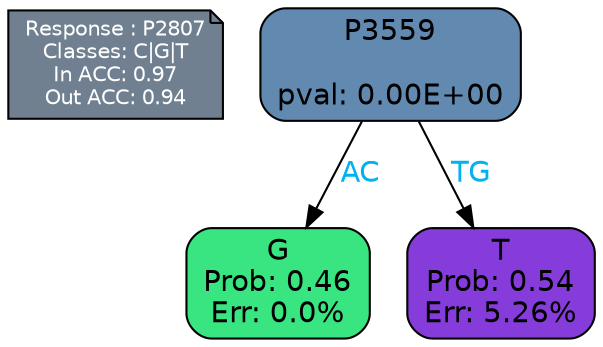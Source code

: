 digraph Tree {
node [shape=box, style="filled, rounded", color="black", fontname=helvetica] ;
graph [ranksep=equally, splines=polylines, bgcolor=transparent, dpi=600] ;
edge [fontname=helvetica] ;
LEGEND [label="Response : P2807
Classes: C|G|T
In ACC: 0.97
Out ACC: 0.94
",shape=note,align=left,style=filled,fillcolor="slategray",fontcolor="white",fontsize=10];1 [label="P3559

pval: 0.00E+00", fillcolor="#628ab1"] ;
2 [label="G
Prob: 0.46
Err: 0.0%", fillcolor="#39e581"] ;
3 [label="T
Prob: 0.54
Err: 5.26%", fillcolor="#863cdb"] ;
1 -> 2 [label="AC",fontcolor=deepskyblue2] ;
1 -> 3 [label="TG",fontcolor=deepskyblue2] ;
{rank = same; 2;3;}{rank = same; LEGEND;1;}}